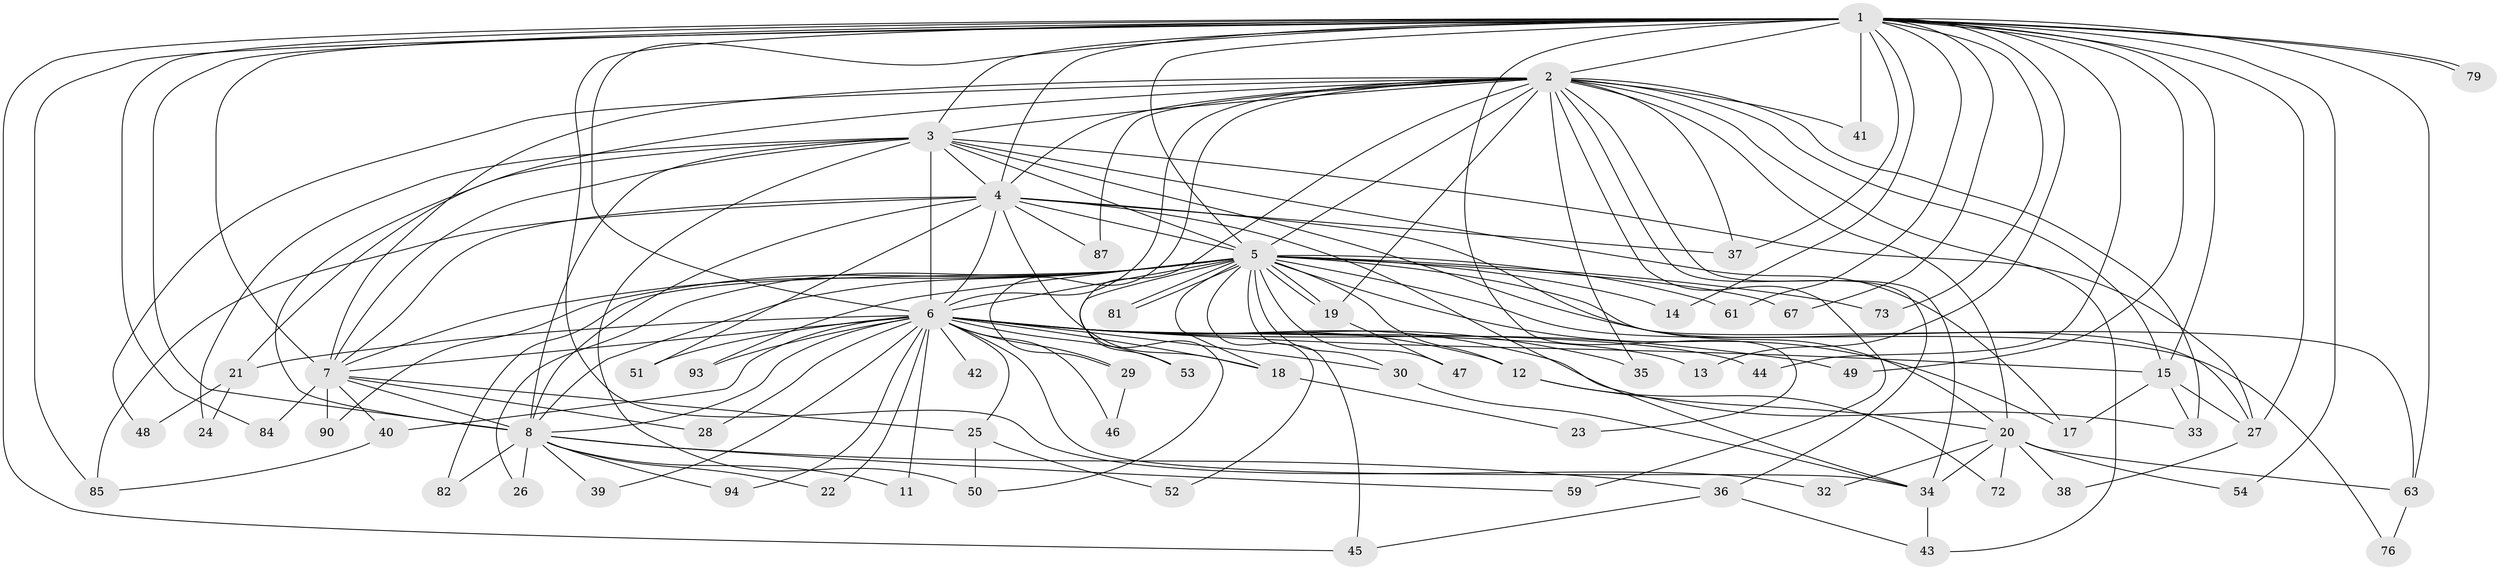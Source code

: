 // original degree distribution, {29: 0.010526315789473684, 26: 0.010526315789473684, 15: 0.031578947368421054, 16: 0.010526315789473684, 32: 0.010526315789473684, 24: 0.010526315789473684, 18: 0.010526315789473684, 19: 0.010526315789473684, 2: 0.6421052631578947, 4: 0.06315789473684211, 6: 0.010526315789473684, 5: 0.031578947368421054, 3: 0.12631578947368421, 10: 0.010526315789473684, 8: 0.010526315789473684}
// Generated by graph-tools (version 1.1) at 2025/17/03/04/25 18:17:40]
// undirected, 66 vertices, 160 edges
graph export_dot {
graph [start="1"]
  node [color=gray90,style=filled];
  1;
  2;
  3 [super="+68"];
  4;
  5;
  6 [super="+56+9+16"];
  7;
  8;
  11;
  12 [super="+71"];
  13;
  14;
  15 [super="+92+95+62+60"];
  17;
  18;
  19 [super="+74"];
  20;
  21;
  22;
  23;
  24;
  25;
  26;
  27 [super="+31"];
  28;
  29;
  30;
  32;
  33 [super="+75+57"];
  34 [super="+89+64+69+80+58"];
  35;
  36 [super="+83"];
  37 [super="+70"];
  38;
  39;
  40;
  41;
  42;
  43 [super="+55"];
  44;
  45;
  46;
  47;
  48;
  49;
  50;
  51;
  52;
  53;
  54;
  59;
  61;
  63 [super="+66"];
  67;
  72;
  73;
  76;
  79;
  81;
  82;
  84;
  85 [super="+91"];
  87;
  90;
  93;
  94;
  1 -- 2;
  1 -- 3;
  1 -- 4;
  1 -- 5;
  1 -- 6 [weight=3];
  1 -- 7;
  1 -- 8;
  1 -- 13;
  1 -- 14;
  1 -- 15;
  1 -- 23;
  1 -- 27;
  1 -- 32;
  1 -- 37;
  1 -- 41;
  1 -- 44;
  1 -- 45;
  1 -- 49;
  1 -- 54;
  1 -- 61;
  1 -- 63;
  1 -- 67;
  1 -- 73;
  1 -- 79;
  1 -- 79;
  1 -- 84;
  1 -- 85;
  2 -- 3;
  2 -- 4;
  2 -- 5;
  2 -- 6 [weight=3];
  2 -- 7;
  2 -- 8;
  2 -- 20;
  2 -- 29;
  2 -- 33 [weight=3];
  2 -- 35;
  2 -- 36;
  2 -- 37;
  2 -- 41;
  2 -- 48;
  2 -- 50;
  2 -- 59;
  2 -- 87;
  2 -- 34;
  2 -- 19;
  2 -- 43;
  2 -- 15;
  3 -- 4;
  3 -- 5;
  3 -- 6 [weight=3];
  3 -- 7;
  3 -- 8;
  3 -- 17;
  3 -- 20;
  3 -- 21;
  3 -- 24;
  3 -- 27;
  3 -- 50;
  4 -- 5;
  4 -- 6 [weight=3];
  4 -- 7;
  4 -- 8;
  4 -- 18;
  4 -- 34;
  4 -- 51;
  4 -- 85;
  4 -- 87;
  4 -- 37;
  4 -- 27;
  5 -- 6 [weight=4];
  5 -- 7;
  5 -- 8;
  5 -- 12;
  5 -- 14;
  5 -- 17;
  5 -- 18;
  5 -- 19;
  5 -- 19;
  5 -- 26;
  5 -- 30;
  5 -- 45;
  5 -- 47;
  5 -- 52;
  5 -- 53;
  5 -- 61;
  5 -- 67;
  5 -- 73;
  5 -- 76;
  5 -- 81;
  5 -- 81;
  5 -- 82;
  5 -- 90;
  5 -- 93;
  5 -- 63;
  6 -- 7 [weight=4];
  6 -- 8 [weight=4];
  6 -- 11;
  6 -- 12;
  6 -- 15 [weight=2];
  6 -- 42 [weight=2];
  6 -- 44;
  6 -- 49;
  6 -- 51;
  6 -- 53;
  6 -- 93;
  6 -- 94;
  6 -- 34 [weight=2];
  6 -- 13;
  6 -- 22;
  6 -- 25;
  6 -- 28;
  6 -- 29;
  6 -- 30;
  6 -- 33;
  6 -- 35;
  6 -- 39;
  6 -- 46;
  6 -- 18;
  6 -- 21;
  6 -- 40;
  7 -- 8;
  7 -- 25;
  7 -- 28;
  7 -- 40;
  7 -- 84;
  7 -- 90;
  8 -- 11;
  8 -- 22;
  8 -- 26;
  8 -- 36;
  8 -- 39;
  8 -- 59;
  8 -- 82;
  8 -- 94;
  12 -- 72;
  12 -- 20;
  15 -- 27;
  15 -- 33;
  15 -- 17;
  18 -- 23;
  19 -- 47;
  20 -- 32;
  20 -- 34 [weight=2];
  20 -- 38;
  20 -- 54;
  20 -- 63;
  20 -- 72;
  21 -- 24;
  21 -- 48;
  25 -- 50;
  25 -- 52;
  27 -- 38;
  29 -- 46;
  30 -- 34;
  34 -- 43;
  36 -- 43;
  36 -- 45;
  40 -- 85;
  63 -- 76;
}
